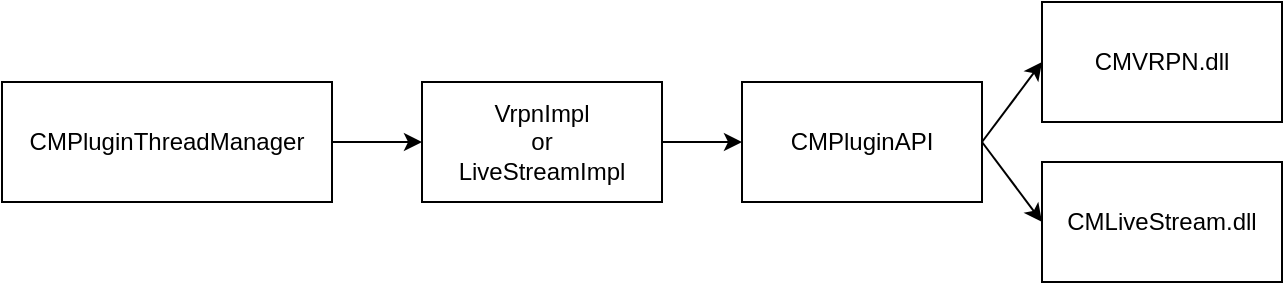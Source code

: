 <mxfile version="22.1.4" type="github">
  <diagram name="第 1 页" id="l_GkcDuePBD5FiNpogjj">
    <mxGraphModel dx="693" dy="1098" grid="1" gridSize="10" guides="1" tooltips="1" connect="1" arrows="1" fold="1" page="1" pageScale="1" pageWidth="827" pageHeight="1169" math="0" shadow="0">
      <root>
        <mxCell id="0" />
        <mxCell id="1" parent="0" />
        <mxCell id="BmWYOrbidce_TWZ4z-0n-1" value="CMPluginAPI" style="rounded=0;whiteSpace=wrap;html=1;" parent="1" vertex="1">
          <mxGeometry x="410" y="310" width="120" height="60" as="geometry" />
        </mxCell>
        <mxCell id="BmWYOrbidce_TWZ4z-0n-2" value="VrpnImpl&lt;br&gt;or&lt;br&gt;LiveStreamImpl" style="rounded=0;whiteSpace=wrap;html=1;" parent="1" vertex="1">
          <mxGeometry x="250" y="310" width="120" height="60" as="geometry" />
        </mxCell>
        <mxCell id="BmWYOrbidce_TWZ4z-0n-3" value="CMLiveStream.dll" style="rounded=0;whiteSpace=wrap;html=1;" parent="1" vertex="1">
          <mxGeometry x="560" y="350" width="120" height="60" as="geometry" />
        </mxCell>
        <mxCell id="BmWYOrbidce_TWZ4z-0n-4" value="CMPluginThreadManager" style="rounded=0;whiteSpace=wrap;html=1;" parent="1" vertex="1">
          <mxGeometry x="40" y="310" width="165" height="60" as="geometry" />
        </mxCell>
        <mxCell id="pzUYfmljhvw_Ue1Yn6DV-2" value="CMVRPN.dll" style="rounded=0;whiteSpace=wrap;html=1;" vertex="1" parent="1">
          <mxGeometry x="560" y="270" width="120" height="60" as="geometry" />
        </mxCell>
        <mxCell id="pzUYfmljhvw_Ue1Yn6DV-4" value="" style="endArrow=classic;html=1;rounded=0;exitX=1;exitY=0.5;exitDx=0;exitDy=0;entryX=0;entryY=0.5;entryDx=0;entryDy=0;" edge="1" parent="1" source="BmWYOrbidce_TWZ4z-0n-4" target="BmWYOrbidce_TWZ4z-0n-2">
          <mxGeometry width="50" height="50" relative="1" as="geometry">
            <mxPoint x="220" y="470" as="sourcePoint" />
            <mxPoint x="270" y="420" as="targetPoint" />
          </mxGeometry>
        </mxCell>
        <mxCell id="pzUYfmljhvw_Ue1Yn6DV-5" value="" style="endArrow=classic;html=1;rounded=0;exitX=1;exitY=0.5;exitDx=0;exitDy=0;entryX=0;entryY=0.5;entryDx=0;entryDy=0;" edge="1" parent="1" source="BmWYOrbidce_TWZ4z-0n-2" target="BmWYOrbidce_TWZ4z-0n-1">
          <mxGeometry width="50" height="50" relative="1" as="geometry">
            <mxPoint x="460" y="480" as="sourcePoint" />
            <mxPoint x="510" y="430" as="targetPoint" />
          </mxGeometry>
        </mxCell>
        <mxCell id="pzUYfmljhvw_Ue1Yn6DV-6" value="" style="endArrow=classic;html=1;rounded=0;exitX=1;exitY=0.5;exitDx=0;exitDy=0;entryX=0;entryY=0.5;entryDx=0;entryDy=0;" edge="1" parent="1" source="BmWYOrbidce_TWZ4z-0n-1" target="pzUYfmljhvw_Ue1Yn6DV-2">
          <mxGeometry width="50" height="50" relative="1" as="geometry">
            <mxPoint x="530" y="300" as="sourcePoint" />
            <mxPoint x="580" y="250" as="targetPoint" />
          </mxGeometry>
        </mxCell>
        <mxCell id="pzUYfmljhvw_Ue1Yn6DV-7" value="" style="endArrow=classic;html=1;rounded=0;exitX=1;exitY=0.5;exitDx=0;exitDy=0;entryX=0;entryY=0.5;entryDx=0;entryDy=0;" edge="1" parent="1" source="BmWYOrbidce_TWZ4z-0n-1" target="BmWYOrbidce_TWZ4z-0n-3">
          <mxGeometry width="50" height="50" relative="1" as="geometry">
            <mxPoint x="460" y="550" as="sourcePoint" />
            <mxPoint x="510" y="500" as="targetPoint" />
          </mxGeometry>
        </mxCell>
      </root>
    </mxGraphModel>
  </diagram>
</mxfile>
